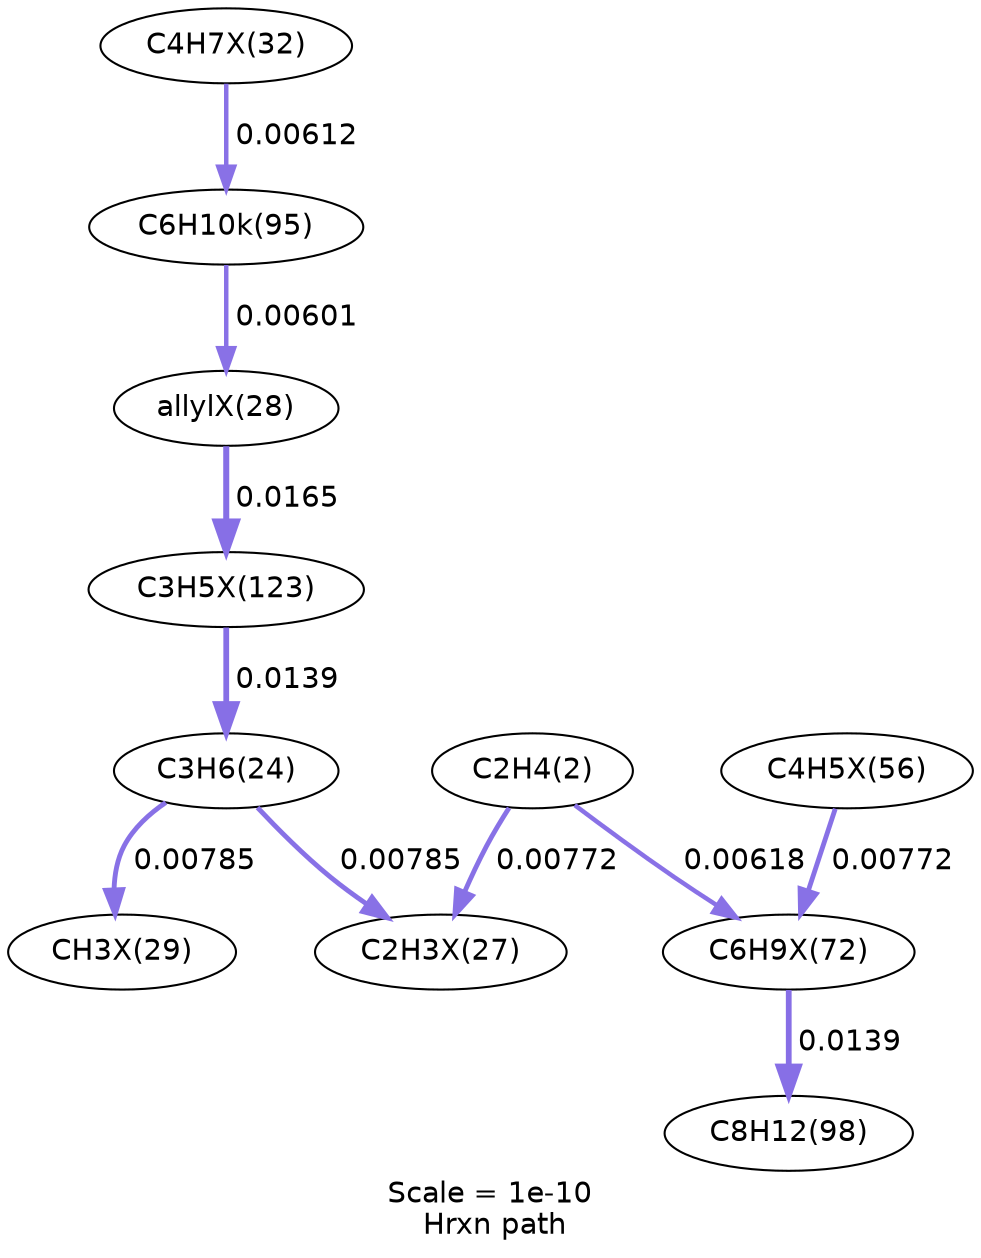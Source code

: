 digraph reaction_paths {
center=1;
s5 -> s26[fontname="Helvetica", style="setlinewidth(2.33)", arrowsize=1.16, color="0.7, 0.508, 0.9"
, label=" 0.00772"];
s5 -> s39[fontname="Helvetica", style="setlinewidth(2.16)", arrowsize=1.08, color="0.7, 0.506, 0.9"
, label=" 0.00618"];
s10 -> s26[fontname="Helvetica", style="setlinewidth(2.34)", arrowsize=1.17, color="0.7, 0.508, 0.9"
, label=" 0.00785"];
s35 -> s39[fontname="Helvetica", style="setlinewidth(2.33)", arrowsize=1.16, color="0.7, 0.508, 0.9"
, label=" 0.00772"];
s31 -> s12[fontname="Helvetica", style="setlinewidth(2.15)", arrowsize=1.08, color="0.7, 0.506, 0.9"
, label=" 0.00612"];
s12 -> s27[fontname="Helvetica", style="setlinewidth(2.14)", arrowsize=1.07, color="0.7, 0.506, 0.9"
, label=" 0.00601"];
s27 -> s42[fontname="Helvetica", style="setlinewidth(2.9)", arrowsize=1.45, color="0.7, 0.517, 0.9"
, label=" 0.0165"];
s42 -> s10[fontname="Helvetica", style="setlinewidth(2.77)", arrowsize=1.39, color="0.7, 0.514, 0.9"
, label=" 0.0139"];
s10 -> s28[fontname="Helvetica", style="setlinewidth(2.34)", arrowsize=1.17, color="0.7, 0.508, 0.9"
, label=" 0.00785"];
s39 -> s13[fontname="Helvetica", style="setlinewidth(2.77)", arrowsize=1.39, color="0.7, 0.514, 0.9"
, label=" 0.0139"];
s5 [ fontname="Helvetica", label="C2H4(2)"];
s10 [ fontname="Helvetica", label="C3H6(24)"];
s12 [ fontname="Helvetica", label="C6H10k(95)"];
s13 [ fontname="Helvetica", label="C8H12(98)"];
s26 [ fontname="Helvetica", label="C2H3X(27)"];
s27 [ fontname="Helvetica", label="allylX(28)"];
s28 [ fontname="Helvetica", label="CH3X(29)"];
s31 [ fontname="Helvetica", label="C4H7X(32)"];
s35 [ fontname="Helvetica", label="C4H5X(56)"];
s39 [ fontname="Helvetica", label="C6H9X(72)"];
s42 [ fontname="Helvetica", label="C3H5X(123)"];
 label = "Scale = 1e-10\l Hrxn path";
 fontname = "Helvetica";
}
